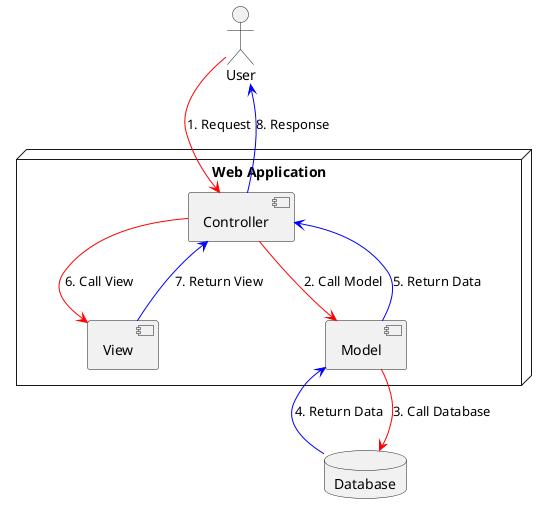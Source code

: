 @startuml

node "Web Application" as app {
component "Controller" as controller
component "View" as view
component "Model" as model
}
database "Database" as db
actor "User" as user

user --> controller #red : 1. Request
controller --> model #red : 2. Call Model
model --> db #red : 3. Call Database
db --> model #blue : 4. Return Data
model --> controller #blue : 5. Return Data
controller --> view #red : 6. Call View
view --> controller #blue  : 7. Return View
controller --> user #blue : 8. Response

@enduml

